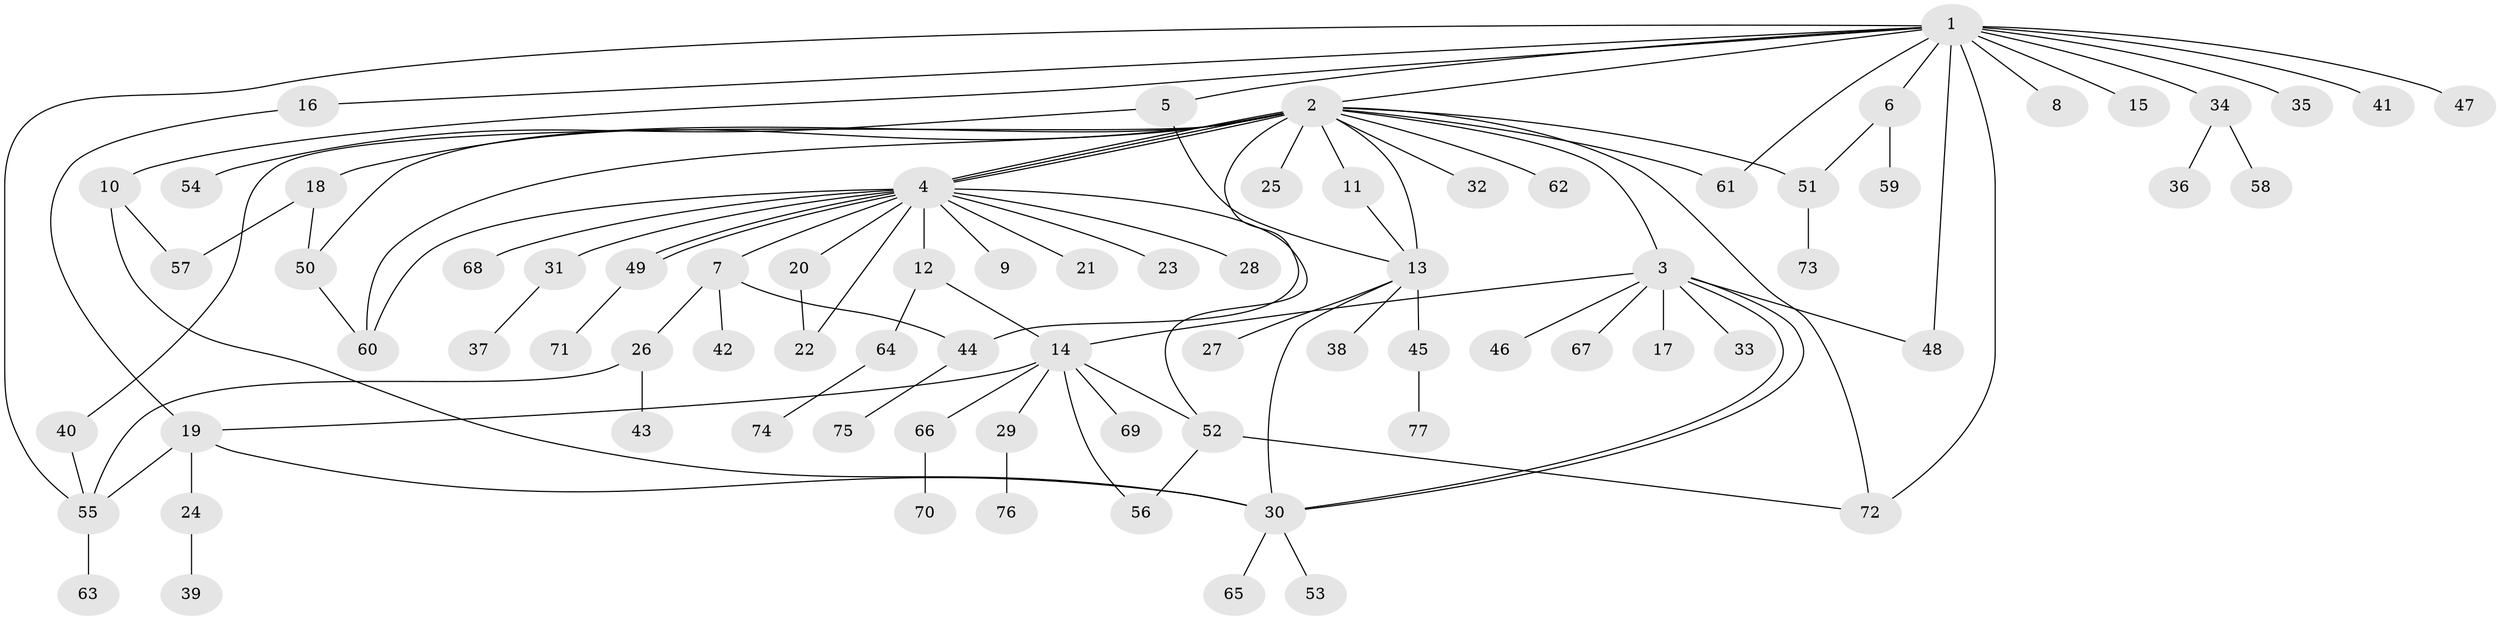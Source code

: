 // Generated by graph-tools (version 1.1) at 2025/35/03/09/25 02:35:40]
// undirected, 77 vertices, 103 edges
graph export_dot {
graph [start="1"]
  node [color=gray90,style=filled];
  1;
  2;
  3;
  4;
  5;
  6;
  7;
  8;
  9;
  10;
  11;
  12;
  13;
  14;
  15;
  16;
  17;
  18;
  19;
  20;
  21;
  22;
  23;
  24;
  25;
  26;
  27;
  28;
  29;
  30;
  31;
  32;
  33;
  34;
  35;
  36;
  37;
  38;
  39;
  40;
  41;
  42;
  43;
  44;
  45;
  46;
  47;
  48;
  49;
  50;
  51;
  52;
  53;
  54;
  55;
  56;
  57;
  58;
  59;
  60;
  61;
  62;
  63;
  64;
  65;
  66;
  67;
  68;
  69;
  70;
  71;
  72;
  73;
  74;
  75;
  76;
  77;
  1 -- 2;
  1 -- 5;
  1 -- 6;
  1 -- 8;
  1 -- 10;
  1 -- 15;
  1 -- 16;
  1 -- 34;
  1 -- 35;
  1 -- 41;
  1 -- 47;
  1 -- 48;
  1 -- 55;
  1 -- 61;
  1 -- 72;
  2 -- 3;
  2 -- 4;
  2 -- 4;
  2 -- 4;
  2 -- 11;
  2 -- 13;
  2 -- 18;
  2 -- 25;
  2 -- 32;
  2 -- 40;
  2 -- 44;
  2 -- 50;
  2 -- 51;
  2 -- 60;
  2 -- 61;
  2 -- 62;
  2 -- 72;
  3 -- 14;
  3 -- 17;
  3 -- 30;
  3 -- 30;
  3 -- 33;
  3 -- 46;
  3 -- 48;
  3 -- 67;
  4 -- 7;
  4 -- 9;
  4 -- 12;
  4 -- 20;
  4 -- 21;
  4 -- 22;
  4 -- 23;
  4 -- 28;
  4 -- 31;
  4 -- 49;
  4 -- 49;
  4 -- 52;
  4 -- 60;
  4 -- 68;
  5 -- 13;
  5 -- 54;
  6 -- 51;
  6 -- 59;
  7 -- 26;
  7 -- 42;
  7 -- 44;
  10 -- 30;
  10 -- 57;
  11 -- 13;
  12 -- 14;
  12 -- 64;
  13 -- 27;
  13 -- 30;
  13 -- 38;
  13 -- 45;
  14 -- 19;
  14 -- 29;
  14 -- 52;
  14 -- 56;
  14 -- 66;
  14 -- 69;
  16 -- 19;
  18 -- 50;
  18 -- 57;
  19 -- 24;
  19 -- 30;
  19 -- 55;
  20 -- 22;
  24 -- 39;
  26 -- 43;
  26 -- 55;
  29 -- 76;
  30 -- 53;
  30 -- 65;
  31 -- 37;
  34 -- 36;
  34 -- 58;
  40 -- 55;
  44 -- 75;
  45 -- 77;
  49 -- 71;
  50 -- 60;
  51 -- 73;
  52 -- 56;
  52 -- 72;
  55 -- 63;
  64 -- 74;
  66 -- 70;
}
